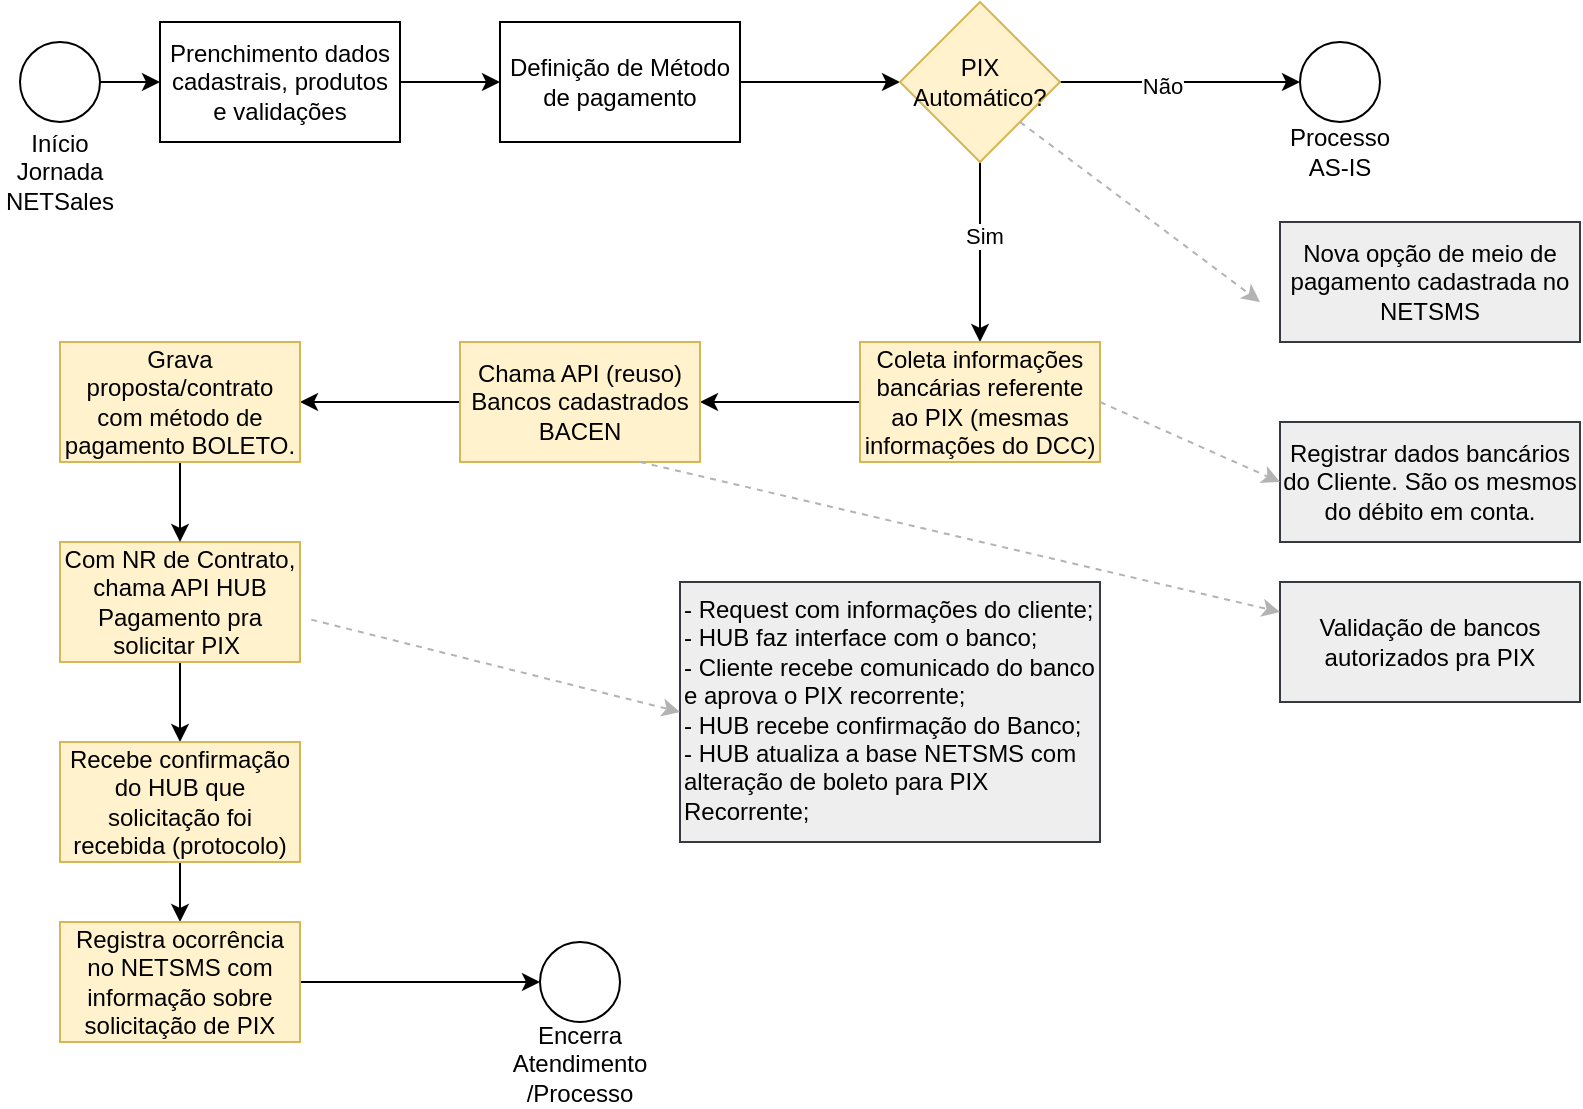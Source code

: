 <mxfile version="27.1.6" pages="2">
  <diagram name="NETSales" id="eU8foqScWneeLxpwDvI5">
    <mxGraphModel dx="1042" dy="527" grid="1" gridSize="10" guides="1" tooltips="1" connect="1" arrows="1" fold="1" page="1" pageScale="1" pageWidth="827" pageHeight="1169" math="0" shadow="0">
      <root>
        <mxCell id="0" />
        <mxCell id="1" parent="0" />
        <mxCell id="p-Vb6tkcDAvw4ic7Vn-Z-7" value="" style="edgeStyle=orthogonalEdgeStyle;rounded=0;orthogonalLoop=1;jettySize=auto;html=1;exitX=1;exitY=0.5;exitDx=0;exitDy=0;" parent="1" source="p-Vb6tkcDAvw4ic7Vn-Z-30" target="p-Vb6tkcDAvw4ic7Vn-Z-6" edge="1">
          <mxGeometry relative="1" as="geometry">
            <mxPoint x="70" y="60" as="sourcePoint" />
          </mxGeometry>
        </mxCell>
        <mxCell id="p-Vb6tkcDAvw4ic7Vn-Z-3" value="Início Jornada NETSales" style="text;html=1;align=center;verticalAlign=middle;whiteSpace=wrap;rounded=0;" parent="1" vertex="1">
          <mxGeometry x="20" y="90" width="60" height="30" as="geometry" />
        </mxCell>
        <mxCell id="p-Vb6tkcDAvw4ic7Vn-Z-9" value="" style="edgeStyle=orthogonalEdgeStyle;rounded=0;orthogonalLoop=1;jettySize=auto;html=1;" parent="1" source="p-Vb6tkcDAvw4ic7Vn-Z-6" target="p-Vb6tkcDAvw4ic7Vn-Z-8" edge="1">
          <mxGeometry relative="1" as="geometry" />
        </mxCell>
        <mxCell id="p-Vb6tkcDAvw4ic7Vn-Z-6" value="Prenchimento dados cadastrais, produtos e validações" style="whiteSpace=wrap;html=1;" parent="1" vertex="1">
          <mxGeometry x="100" y="30" width="120" height="60" as="geometry" />
        </mxCell>
        <mxCell id="p-Vb6tkcDAvw4ic7Vn-Z-11" value="" style="edgeStyle=orthogonalEdgeStyle;rounded=0;orthogonalLoop=1;jettySize=auto;html=1;" parent="1" source="p-Vb6tkcDAvw4ic7Vn-Z-8" target="p-Vb6tkcDAvw4ic7Vn-Z-10" edge="1">
          <mxGeometry relative="1" as="geometry" />
        </mxCell>
        <mxCell id="p-Vb6tkcDAvw4ic7Vn-Z-8" value="Definição de Método de pagamento" style="whiteSpace=wrap;html=1;" parent="1" vertex="1">
          <mxGeometry x="270" y="30" width="120" height="60" as="geometry" />
        </mxCell>
        <mxCell id="p-Vb6tkcDAvw4ic7Vn-Z-13" value="" style="edgeStyle=orthogonalEdgeStyle;rounded=0;orthogonalLoop=1;jettySize=auto;html=1;" parent="1" source="p-Vb6tkcDAvw4ic7Vn-Z-10" target="p-Vb6tkcDAvw4ic7Vn-Z-12" edge="1">
          <mxGeometry relative="1" as="geometry" />
        </mxCell>
        <mxCell id="p-Vb6tkcDAvw4ic7Vn-Z-14" value="Não" style="edgeLabel;html=1;align=center;verticalAlign=middle;resizable=0;points=[];" parent="p-Vb6tkcDAvw4ic7Vn-Z-13" vertex="1" connectable="0">
          <mxGeometry x="-0.16" y="-2" relative="1" as="geometry">
            <mxPoint as="offset" />
          </mxGeometry>
        </mxCell>
        <mxCell id="p-Vb6tkcDAvw4ic7Vn-Z-17" value="" style="edgeStyle=orthogonalEdgeStyle;rounded=0;orthogonalLoop=1;jettySize=auto;html=1;" parent="1" source="p-Vb6tkcDAvw4ic7Vn-Z-10" target="p-Vb6tkcDAvw4ic7Vn-Z-16" edge="1">
          <mxGeometry relative="1" as="geometry" />
        </mxCell>
        <mxCell id="p-Vb6tkcDAvw4ic7Vn-Z-18" value="Sim" style="edgeLabel;html=1;align=center;verticalAlign=middle;resizable=0;points=[];" parent="p-Vb6tkcDAvw4ic7Vn-Z-17" vertex="1" connectable="0">
          <mxGeometry x="-0.173" y="2" relative="1" as="geometry">
            <mxPoint as="offset" />
          </mxGeometry>
        </mxCell>
        <mxCell id="p-Vb6tkcDAvw4ic7Vn-Z-10" value="PIX Automático?" style="rhombus;whiteSpace=wrap;html=1;fillColor=#fff2cc;strokeColor=#d6b656;" parent="1" vertex="1">
          <mxGeometry x="470" y="20" width="80" height="80" as="geometry" />
        </mxCell>
        <mxCell id="p-Vb6tkcDAvw4ic7Vn-Z-12" value="" style="ellipse;whiteSpace=wrap;html=1;" parent="1" vertex="1">
          <mxGeometry x="670" y="40" width="40" height="40" as="geometry" />
        </mxCell>
        <mxCell id="p-Vb6tkcDAvw4ic7Vn-Z-15" value="Processo AS-IS" style="text;html=1;align=center;verticalAlign=middle;whiteSpace=wrap;rounded=0;" parent="1" vertex="1">
          <mxGeometry x="660" y="80" width="60" height="30" as="geometry" />
        </mxCell>
        <mxCell id="p-Vb6tkcDAvw4ic7Vn-Z-20" value="" style="edgeStyle=orthogonalEdgeStyle;rounded=0;orthogonalLoop=1;jettySize=auto;html=1;" parent="1" source="p-Vb6tkcDAvw4ic7Vn-Z-16" target="p-Vb6tkcDAvw4ic7Vn-Z-19" edge="1">
          <mxGeometry relative="1" as="geometry" />
        </mxCell>
        <mxCell id="p-Vb6tkcDAvw4ic7Vn-Z-16" value="Coleta informações bancárias referente ao PIX (mesmas informações do DCC)" style="whiteSpace=wrap;html=1;fillColor=#fff2cc;strokeColor=#d6b656;" parent="1" vertex="1">
          <mxGeometry x="450" y="190" width="120" height="60" as="geometry" />
        </mxCell>
        <mxCell id="_kBCWVmg7MVMXb2cKWYf-1" style="edgeStyle=orthogonalEdgeStyle;rounded=0;orthogonalLoop=1;jettySize=auto;html=1;entryX=1;entryY=0.5;entryDx=0;entryDy=0;" parent="1" source="p-Vb6tkcDAvw4ic7Vn-Z-19" target="p-Vb6tkcDAvw4ic7Vn-Z-23" edge="1">
          <mxGeometry relative="1" as="geometry" />
        </mxCell>
        <mxCell id="p-Vb6tkcDAvw4ic7Vn-Z-19" value="Chama API (reuso) Bancos cadastrados BACEN" style="whiteSpace=wrap;html=1;fillColor=#fff2cc;strokeColor=#d6b656;" parent="1" vertex="1">
          <mxGeometry x="250" y="190" width="120" height="60" as="geometry" />
        </mxCell>
        <mxCell id="_kBCWVmg7MVMXb2cKWYf-7" value="" style="edgeStyle=orthogonalEdgeStyle;rounded=0;orthogonalLoop=1;jettySize=auto;html=1;" parent="1" source="p-Vb6tkcDAvw4ic7Vn-Z-21" target="_kBCWVmg7MVMXb2cKWYf-6" edge="1">
          <mxGeometry relative="1" as="geometry" />
        </mxCell>
        <mxCell id="p-Vb6tkcDAvw4ic7Vn-Z-21" value="Com NR de Contrato, chama API HUB Pagamento pra solicitar PIX&amp;nbsp;" style="whiteSpace=wrap;html=1;fillColor=#fff2cc;strokeColor=#d6b656;" parent="1" vertex="1">
          <mxGeometry x="50" y="290" width="120" height="60" as="geometry" />
        </mxCell>
        <mxCell id="_kBCWVmg7MVMXb2cKWYf-2" style="edgeStyle=orthogonalEdgeStyle;rounded=0;orthogonalLoop=1;jettySize=auto;html=1;entryX=0.5;entryY=0;entryDx=0;entryDy=0;" parent="1" source="p-Vb6tkcDAvw4ic7Vn-Z-23" target="p-Vb6tkcDAvw4ic7Vn-Z-21" edge="1">
          <mxGeometry relative="1" as="geometry" />
        </mxCell>
        <mxCell id="p-Vb6tkcDAvw4ic7Vn-Z-23" value="Grava proposta/contrato com método de pagamento BOLETO." style="whiteSpace=wrap;html=1;fillColor=#fff2cc;strokeColor=#d6b656;" parent="1" vertex="1">
          <mxGeometry x="50" y="190" width="120" height="60" as="geometry" />
        </mxCell>
        <mxCell id="p-Vb6tkcDAvw4ic7Vn-Z-30" value="" style="ellipse;whiteSpace=wrap;html=1;" parent="1" vertex="1">
          <mxGeometry x="30" y="40" width="40" height="40" as="geometry" />
        </mxCell>
        <mxCell id="p-Vb6tkcDAvw4ic7Vn-Z-31" value="" style="endArrow=classic;html=1;rounded=0;exitX=1;exitY=1;exitDx=0;exitDy=0;dashed=1;strokeColor=#B3B3B3;" parent="1" source="p-Vb6tkcDAvw4ic7Vn-Z-10" edge="1">
          <mxGeometry width="50" height="50" relative="1" as="geometry">
            <mxPoint x="390" y="300" as="sourcePoint" />
            <mxPoint x="650" y="170" as="targetPoint" />
          </mxGeometry>
        </mxCell>
        <mxCell id="p-Vb6tkcDAvw4ic7Vn-Z-32" value="Nova opção de meio de pagamento cadastrada no NETSMS" style="text;html=1;align=center;verticalAlign=middle;whiteSpace=wrap;rounded=0;fillColor=#eeeeee;strokeColor=#36393d;" parent="1" vertex="1">
          <mxGeometry x="660" y="130" width="150" height="60" as="geometry" />
        </mxCell>
        <mxCell id="p-Vb6tkcDAvw4ic7Vn-Z-33" value="Registrar dados bancários do Cliente. São os mesmos do débito em conta." style="text;html=1;align=center;verticalAlign=middle;whiteSpace=wrap;rounded=0;fillColor=#eeeeee;strokeColor=#36393d;" parent="1" vertex="1">
          <mxGeometry x="660" y="230" width="150" height="60" as="geometry" />
        </mxCell>
        <mxCell id="p-Vb6tkcDAvw4ic7Vn-Z-36" value="Validação de bancos autorizados pra PIX" style="text;html=1;align=center;verticalAlign=middle;whiteSpace=wrap;rounded=0;fillColor=#eeeeee;strokeColor=#36393d;" parent="1" vertex="1">
          <mxGeometry x="660" y="310" width="150" height="60" as="geometry" />
        </mxCell>
        <mxCell id="p-Vb6tkcDAvw4ic7Vn-Z-37" value="" style="endArrow=classic;html=1;rounded=0;exitX=1;exitY=0.5;exitDx=0;exitDy=0;dashed=1;strokeColor=#B3B3B3;entryX=0;entryY=0.5;entryDx=0;entryDy=0;" parent="1" source="p-Vb6tkcDAvw4ic7Vn-Z-16" target="p-Vb6tkcDAvw4ic7Vn-Z-33" edge="1">
          <mxGeometry width="50" height="50" relative="1" as="geometry">
            <mxPoint x="630" y="310" as="sourcePoint" />
            <mxPoint x="750" y="400" as="targetPoint" />
          </mxGeometry>
        </mxCell>
        <mxCell id="p-Vb6tkcDAvw4ic7Vn-Z-38" value="" style="endArrow=classic;html=1;rounded=0;exitX=0.75;exitY=1;exitDx=0;exitDy=0;dashed=1;strokeColor=#B3B3B3;entryX=0;entryY=0.25;entryDx=0;entryDy=0;" parent="1" source="p-Vb6tkcDAvw4ic7Vn-Z-19" target="p-Vb6tkcDAvw4ic7Vn-Z-36" edge="1">
          <mxGeometry width="50" height="50" relative="1" as="geometry">
            <mxPoint x="320" y="290" as="sourcePoint" />
            <mxPoint x="440" y="380" as="targetPoint" />
          </mxGeometry>
        </mxCell>
        <mxCell id="p-Vb6tkcDAvw4ic7Vn-Z-39" value="- Request com informações do cliente;&lt;div&gt;- HUB faz interface com o banco;&lt;/div&gt;&lt;div&gt;- Cliente recebe comunicado do banco e aprova o PIX recorrente;&lt;/div&gt;&lt;div&gt;- HUB recebe confirmação do Banco;&lt;/div&gt;&lt;div&gt;- HUB atualiza a base NETSMS com alteração de boleto para PIX Recorrente;&amp;nbsp;&lt;/div&gt;" style="text;html=1;align=left;verticalAlign=top;whiteSpace=wrap;rounded=0;fillColor=#eeeeee;strokeColor=#36393d;glass=0;shadow=0;" parent="1" vertex="1">
          <mxGeometry x="360" y="310" width="210" height="130" as="geometry" />
        </mxCell>
        <mxCell id="p-Vb6tkcDAvw4ic7Vn-Z-40" value="" style="endArrow=classic;html=1;rounded=0;exitX=1.047;exitY=0.647;exitDx=0;exitDy=0;dashed=1;strokeColor=#B3B3B3;entryX=0;entryY=0.5;entryDx=0;entryDy=0;exitPerimeter=0;" parent="1" source="p-Vb6tkcDAvw4ic7Vn-Z-21" target="p-Vb6tkcDAvw4ic7Vn-Z-39" edge="1">
          <mxGeometry width="50" height="50" relative="1" as="geometry">
            <mxPoint x="450" y="300" as="sourcePoint" />
            <mxPoint x="830" y="375" as="targetPoint" />
          </mxGeometry>
        </mxCell>
        <mxCell id="_kBCWVmg7MVMXb2cKWYf-3" value="" style="group" parent="1" vertex="1" connectable="0">
          <mxGeometry x="280" y="490" width="60" height="70" as="geometry" />
        </mxCell>
        <mxCell id="p-Vb6tkcDAvw4ic7Vn-Z-27" value="" style="ellipse;whiteSpace=wrap;html=1;" parent="_kBCWVmg7MVMXb2cKWYf-3" vertex="1">
          <mxGeometry x="10" width="40" height="40" as="geometry" />
        </mxCell>
        <mxCell id="p-Vb6tkcDAvw4ic7Vn-Z-28" value="Encerra Atendimento /Processo" style="text;html=1;align=center;verticalAlign=middle;whiteSpace=wrap;rounded=0;" parent="_kBCWVmg7MVMXb2cKWYf-3" vertex="1">
          <mxGeometry y="46" width="60" height="30" as="geometry" />
        </mxCell>
        <mxCell id="_kBCWVmg7MVMXb2cKWYf-9" value="" style="edgeStyle=orthogonalEdgeStyle;rounded=0;orthogonalLoop=1;jettySize=auto;html=1;" parent="1" source="_kBCWVmg7MVMXb2cKWYf-6" target="_kBCWVmg7MVMXb2cKWYf-8" edge="1">
          <mxGeometry relative="1" as="geometry" />
        </mxCell>
        <mxCell id="_kBCWVmg7MVMXb2cKWYf-6" value="Recebe confirmação do HUB que solicitação foi recebida (protocolo)" style="whiteSpace=wrap;html=1;fillColor=#fff2cc;strokeColor=#d6b656;" parent="1" vertex="1">
          <mxGeometry x="50" y="390" width="120" height="60" as="geometry" />
        </mxCell>
        <mxCell id="_kBCWVmg7MVMXb2cKWYf-10" style="edgeStyle=orthogonalEdgeStyle;rounded=0;orthogonalLoop=1;jettySize=auto;html=1;entryX=0;entryY=0.5;entryDx=0;entryDy=0;" parent="1" source="_kBCWVmg7MVMXb2cKWYf-8" target="p-Vb6tkcDAvw4ic7Vn-Z-27" edge="1">
          <mxGeometry relative="1" as="geometry" />
        </mxCell>
        <mxCell id="_kBCWVmg7MVMXb2cKWYf-8" value="Registra ocorrência no NETSMS com informação sobre solicitação de PIX" style="whiteSpace=wrap;html=1;fillColor=#fff2cc;strokeColor=#d6b656;" parent="1" vertex="1">
          <mxGeometry x="50" y="480" width="120" height="60" as="geometry" />
        </mxCell>
      </root>
    </mxGraphModel>
  </diagram>
  <diagram name="NETSMS" id="cCGGk8m4sFj853-ocGFU">
    <mxGraphModel dx="1042" dy="527" grid="1" gridSize="10" guides="1" tooltips="1" connect="1" arrows="1" fold="1" page="1" pageScale="1" pageWidth="827" pageHeight="1169" math="0" shadow="0">
      <root>
        <mxCell id="DJBBU9K6EYR6mXCmILdO-0" />
        <mxCell id="DJBBU9K6EYR6mXCmILdO-1" parent="DJBBU9K6EYR6mXCmILdO-0" />
        <mxCell id="DJBBU9K6EYR6mXCmILdO-2" value="" style="edgeStyle=orthogonalEdgeStyle;rounded=0;orthogonalLoop=1;jettySize=auto;html=1;exitX=1;exitY=0.5;exitDx=0;exitDy=0;" edge="1" parent="DJBBU9K6EYR6mXCmILdO-1" source="DJBBU9K6EYR6mXCmILdO-23" target="DJBBU9K6EYR6mXCmILdO-5">
          <mxGeometry relative="1" as="geometry">
            <mxPoint x="70" y="60" as="sourcePoint" />
          </mxGeometry>
        </mxCell>
        <mxCell id="DJBBU9K6EYR6mXCmILdO-3" value="Início Jornada Atendimento Mudança Método de Pagamento" style="text;html=1;align=center;verticalAlign=middle;whiteSpace=wrap;rounded=0;" vertex="1" parent="DJBBU9K6EYR6mXCmILdO-1">
          <mxGeometry x="20" y="110" width="60" height="30" as="geometry" />
        </mxCell>
        <mxCell id="DJBBU9K6EYR6mXCmILdO-4" value="" style="edgeStyle=orthogonalEdgeStyle;rounded=0;orthogonalLoop=1;jettySize=auto;html=1;" edge="1" parent="DJBBU9K6EYR6mXCmILdO-1" source="DJBBU9K6EYR6mXCmILdO-5" target="DJBBU9K6EYR6mXCmILdO-7">
          <mxGeometry relative="1" as="geometry" />
        </mxCell>
        <mxCell id="DJBBU9K6EYR6mXCmILdO-5" value="Identificação Cliente/Contrato" style="whiteSpace=wrap;html=1;" vertex="1" parent="DJBBU9K6EYR6mXCmILdO-1">
          <mxGeometry x="100" y="30" width="120" height="60" as="geometry" />
        </mxCell>
        <mxCell id="DJBBU9K6EYR6mXCmILdO-6" value="" style="edgeStyle=orthogonalEdgeStyle;rounded=0;orthogonalLoop=1;jettySize=auto;html=1;" edge="1" parent="DJBBU9K6EYR6mXCmILdO-1" source="DJBBU9K6EYR6mXCmILdO-7" target="DJBBU9K6EYR6mXCmILdO-12">
          <mxGeometry relative="1" as="geometry" />
        </mxCell>
        <mxCell id="DJBBU9K6EYR6mXCmILdO-7" value="Tela de Método de pagamento" style="whiteSpace=wrap;html=1;" vertex="1" parent="DJBBU9K6EYR6mXCmILdO-1">
          <mxGeometry x="249" y="30" width="120" height="60" as="geometry" />
        </mxCell>
        <mxCell id="Xfqibo_xOECVyTAig-UP-2" value="" style="edgeStyle=orthogonalEdgeStyle;rounded=0;orthogonalLoop=1;jettySize=auto;html=1;" edge="1" parent="DJBBU9K6EYR6mXCmILdO-1" source="DJBBU9K6EYR6mXCmILdO-12" target="Xfqibo_xOECVyTAig-UP-1">
          <mxGeometry relative="1" as="geometry" />
        </mxCell>
        <mxCell id="Xfqibo_xOECVyTAig-UP-3" value="Não" style="edgeLabel;html=1;align=center;verticalAlign=middle;resizable=0;points=[];" vertex="1" connectable="0" parent="Xfqibo_xOECVyTAig-UP-2">
          <mxGeometry x="-0.025" y="-1" relative="1" as="geometry">
            <mxPoint as="offset" />
          </mxGeometry>
        </mxCell>
        <mxCell id="Xfqibo_xOECVyTAig-UP-7" style="edgeStyle=orthogonalEdgeStyle;rounded=0;orthogonalLoop=1;jettySize=auto;html=1;entryX=0.5;entryY=0;entryDx=0;entryDy=0;" edge="1" parent="DJBBU9K6EYR6mXCmILdO-1" source="DJBBU9K6EYR6mXCmILdO-12" target="Xfqibo_xOECVyTAig-UP-24">
          <mxGeometry relative="1" as="geometry" />
        </mxCell>
        <mxCell id="Xfqibo_xOECVyTAig-UP-8" value="Sim" style="edgeLabel;html=1;align=center;verticalAlign=middle;resizable=0;points=[];" vertex="1" connectable="0" parent="Xfqibo_xOECVyTAig-UP-7">
          <mxGeometry x="-0.074" relative="1" as="geometry">
            <mxPoint as="offset" />
          </mxGeometry>
        </mxCell>
        <mxCell id="DJBBU9K6EYR6mXCmILdO-12" value="É PIX Atualmente?" style="rhombus;whiteSpace=wrap;html=1;fillColor=#fff2cc;strokeColor=#d6b656;" vertex="1" parent="DJBBU9K6EYR6mXCmILdO-1">
          <mxGeometry x="414" y="20" width="80" height="80" as="geometry" />
        </mxCell>
        <mxCell id="DJBBU9K6EYR6mXCmILdO-13" value="" style="ellipse;whiteSpace=wrap;html=1;" vertex="1" parent="DJBBU9K6EYR6mXCmILdO-1">
          <mxGeometry x="580" y="150" width="40" height="40" as="geometry" />
        </mxCell>
        <mxCell id="DJBBU9K6EYR6mXCmILdO-14" value="Processo AS-IS" style="text;html=1;align=center;verticalAlign=middle;whiteSpace=wrap;rounded=0;" vertex="1" parent="DJBBU9K6EYR6mXCmILdO-1">
          <mxGeometry x="570" y="190" width="60" height="30" as="geometry" />
        </mxCell>
        <mxCell id="DJBBU9K6EYR6mXCmILdO-15" value="" style="edgeStyle=orthogonalEdgeStyle;rounded=0;orthogonalLoop=1;jettySize=auto;html=1;" edge="1" parent="DJBBU9K6EYR6mXCmILdO-1" source="DJBBU9K6EYR6mXCmILdO-16" target="DJBBU9K6EYR6mXCmILdO-18">
          <mxGeometry relative="1" as="geometry" />
        </mxCell>
        <mxCell id="DJBBU9K6EYR6mXCmILdO-16" value="Coleta informações bancárias referente ao PIX (mesmas informações do DCC)" style="whiteSpace=wrap;html=1;fillColor=#fff2cc;strokeColor=#d6b656;" vertex="1" parent="DJBBU9K6EYR6mXCmILdO-1">
          <mxGeometry x="449" y="550" width="120" height="60" as="geometry" />
        </mxCell>
        <mxCell id="DJBBU9K6EYR6mXCmILdO-17" style="edgeStyle=orthogonalEdgeStyle;rounded=0;orthogonalLoop=1;jettySize=auto;html=1;entryX=1;entryY=0.5;entryDx=0;entryDy=0;" edge="1" parent="DJBBU9K6EYR6mXCmILdO-1" source="DJBBU9K6EYR6mXCmILdO-18" target="DJBBU9K6EYR6mXCmILdO-22">
          <mxGeometry relative="1" as="geometry" />
        </mxCell>
        <mxCell id="DJBBU9K6EYR6mXCmILdO-18" value="Chama API (reuso) Bancos cadastrados BACEN" style="whiteSpace=wrap;html=1;fillColor=#fff2cc;strokeColor=#d6b656;" vertex="1" parent="DJBBU9K6EYR6mXCmILdO-1">
          <mxGeometry x="249" y="550" width="120" height="60" as="geometry" />
        </mxCell>
        <mxCell id="DJBBU9K6EYR6mXCmILdO-19" value="" style="edgeStyle=orthogonalEdgeStyle;rounded=0;orthogonalLoop=1;jettySize=auto;html=1;" edge="1" parent="DJBBU9K6EYR6mXCmILdO-1" source="DJBBU9K6EYR6mXCmILdO-20" target="DJBBU9K6EYR6mXCmILdO-36">
          <mxGeometry relative="1" as="geometry" />
        </mxCell>
        <mxCell id="DJBBU9K6EYR6mXCmILdO-20" value="Com NR de Contrato, chama API HUB Pagamento pra solicitar PIX&amp;nbsp;" style="whiteSpace=wrap;html=1;fillColor=#fff2cc;strokeColor=#d6b656;" vertex="1" parent="DJBBU9K6EYR6mXCmILdO-1">
          <mxGeometry x="49" y="650" width="120" height="60" as="geometry" />
        </mxCell>
        <mxCell id="DJBBU9K6EYR6mXCmILdO-21" style="edgeStyle=orthogonalEdgeStyle;rounded=0;orthogonalLoop=1;jettySize=auto;html=1;entryX=0.5;entryY=0;entryDx=0;entryDy=0;" edge="1" parent="DJBBU9K6EYR6mXCmILdO-1" source="DJBBU9K6EYR6mXCmILdO-22" target="DJBBU9K6EYR6mXCmILdO-20">
          <mxGeometry relative="1" as="geometry" />
        </mxCell>
        <mxCell id="DJBBU9K6EYR6mXCmILdO-22" value="Grava proposta/contrato com método de pagamento BOLETO." style="whiteSpace=wrap;html=1;fillColor=#fff2cc;strokeColor=#d6b656;" vertex="1" parent="DJBBU9K6EYR6mXCmILdO-1">
          <mxGeometry x="49" y="550" width="120" height="60" as="geometry" />
        </mxCell>
        <mxCell id="DJBBU9K6EYR6mXCmILdO-23" value="" style="ellipse;whiteSpace=wrap;html=1;" vertex="1" parent="DJBBU9K6EYR6mXCmILdO-1">
          <mxGeometry x="30" y="40" width="40" height="40" as="geometry" />
        </mxCell>
        <mxCell id="DJBBU9K6EYR6mXCmILdO-25" value="Nova opção de meio de pagamento cadastrada no NETSMS" style="text;html=1;align=center;verticalAlign=middle;whiteSpace=wrap;rounded=0;fillColor=#eeeeee;strokeColor=#36393d;" vertex="1" parent="DJBBU9K6EYR6mXCmILdO-1">
          <mxGeometry x="659" y="490" width="150" height="60" as="geometry" />
        </mxCell>
        <mxCell id="DJBBU9K6EYR6mXCmILdO-26" value="Registrar dados bancários do Cliente. São os mesmos do débito em conta." style="text;html=1;align=center;verticalAlign=middle;whiteSpace=wrap;rounded=0;fillColor=#eeeeee;strokeColor=#36393d;" vertex="1" parent="DJBBU9K6EYR6mXCmILdO-1">
          <mxGeometry x="659" y="590" width="150" height="60" as="geometry" />
        </mxCell>
        <mxCell id="DJBBU9K6EYR6mXCmILdO-27" value="Validação de bancos autorizados pra PIX" style="text;html=1;align=center;verticalAlign=middle;whiteSpace=wrap;rounded=0;fillColor=#eeeeee;strokeColor=#36393d;" vertex="1" parent="DJBBU9K6EYR6mXCmILdO-1">
          <mxGeometry x="659" y="670" width="150" height="60" as="geometry" />
        </mxCell>
        <mxCell id="DJBBU9K6EYR6mXCmILdO-28" value="" style="endArrow=classic;html=1;rounded=0;exitX=1;exitY=0.5;exitDx=0;exitDy=0;dashed=1;strokeColor=#B3B3B3;entryX=0;entryY=0.5;entryDx=0;entryDy=0;" edge="1" parent="DJBBU9K6EYR6mXCmILdO-1" source="DJBBU9K6EYR6mXCmILdO-16" target="DJBBU9K6EYR6mXCmILdO-26">
          <mxGeometry width="50" height="50" relative="1" as="geometry">
            <mxPoint x="629" y="670" as="sourcePoint" />
            <mxPoint x="749" y="760" as="targetPoint" />
          </mxGeometry>
        </mxCell>
        <mxCell id="DJBBU9K6EYR6mXCmILdO-29" value="" style="endArrow=classic;html=1;rounded=0;exitX=0.75;exitY=1;exitDx=0;exitDy=0;dashed=1;strokeColor=#B3B3B3;entryX=0;entryY=0.25;entryDx=0;entryDy=0;" edge="1" parent="DJBBU9K6EYR6mXCmILdO-1" source="DJBBU9K6EYR6mXCmILdO-18" target="DJBBU9K6EYR6mXCmILdO-27">
          <mxGeometry width="50" height="50" relative="1" as="geometry">
            <mxPoint x="319" y="650" as="sourcePoint" />
            <mxPoint x="439" y="740" as="targetPoint" />
          </mxGeometry>
        </mxCell>
        <mxCell id="DJBBU9K6EYR6mXCmILdO-30" value="- Request com informações do cliente;&lt;div&gt;- HUB faz interface com o banco;&lt;/div&gt;&lt;div&gt;- Cliente recebe comunicado do banco e aprova o PIX recorrente;&lt;/div&gt;&lt;div&gt;- HUB recebe confirmação do Banco;&lt;/div&gt;&lt;div&gt;- HUB atualiza a base NETSMS com alteração de boleto para PIX Recorrente;&amp;nbsp;&lt;/div&gt;" style="text;html=1;align=left;verticalAlign=top;whiteSpace=wrap;rounded=0;fillColor=#eeeeee;strokeColor=#36393d;glass=0;shadow=0;" vertex="1" parent="DJBBU9K6EYR6mXCmILdO-1">
          <mxGeometry x="359" y="670" width="210" height="130" as="geometry" />
        </mxCell>
        <mxCell id="DJBBU9K6EYR6mXCmILdO-31" value="" style="endArrow=classic;html=1;rounded=0;exitX=1.047;exitY=0.647;exitDx=0;exitDy=0;dashed=1;strokeColor=#B3B3B3;entryX=0;entryY=0.5;entryDx=0;entryDy=0;exitPerimeter=0;" edge="1" parent="DJBBU9K6EYR6mXCmILdO-1" source="DJBBU9K6EYR6mXCmILdO-20" target="DJBBU9K6EYR6mXCmILdO-30">
          <mxGeometry width="50" height="50" relative="1" as="geometry">
            <mxPoint x="449" y="660" as="sourcePoint" />
            <mxPoint x="829" y="735" as="targetPoint" />
          </mxGeometry>
        </mxCell>
        <mxCell id="DJBBU9K6EYR6mXCmILdO-32" value="" style="group" vertex="1" connectable="0" parent="DJBBU9K6EYR6mXCmILdO-1">
          <mxGeometry x="279" y="850" width="60" height="70" as="geometry" />
        </mxCell>
        <mxCell id="DJBBU9K6EYR6mXCmILdO-33" value="" style="ellipse;whiteSpace=wrap;html=1;" vertex="1" parent="DJBBU9K6EYR6mXCmILdO-32">
          <mxGeometry x="10" width="40" height="40" as="geometry" />
        </mxCell>
        <mxCell id="DJBBU9K6EYR6mXCmILdO-34" value="Encerra Atendimento /Processo" style="text;html=1;align=center;verticalAlign=middle;whiteSpace=wrap;rounded=0;" vertex="1" parent="DJBBU9K6EYR6mXCmILdO-32">
          <mxGeometry y="46" width="60" height="30" as="geometry" />
        </mxCell>
        <mxCell id="DJBBU9K6EYR6mXCmILdO-35" value="" style="edgeStyle=orthogonalEdgeStyle;rounded=0;orthogonalLoop=1;jettySize=auto;html=1;" edge="1" parent="DJBBU9K6EYR6mXCmILdO-1" source="DJBBU9K6EYR6mXCmILdO-36" target="DJBBU9K6EYR6mXCmILdO-38">
          <mxGeometry relative="1" as="geometry" />
        </mxCell>
        <mxCell id="DJBBU9K6EYR6mXCmILdO-36" value="Recebe confirmação do HUB que solicitação foi recebida (protocolo)" style="whiteSpace=wrap;html=1;fillColor=#fff2cc;strokeColor=#d6b656;" vertex="1" parent="DJBBU9K6EYR6mXCmILdO-1">
          <mxGeometry x="49" y="750" width="120" height="60" as="geometry" />
        </mxCell>
        <mxCell id="DJBBU9K6EYR6mXCmILdO-37" style="edgeStyle=orthogonalEdgeStyle;rounded=0;orthogonalLoop=1;jettySize=auto;html=1;entryX=0;entryY=0.5;entryDx=0;entryDy=0;" edge="1" parent="DJBBU9K6EYR6mXCmILdO-1" source="DJBBU9K6EYR6mXCmILdO-38" target="DJBBU9K6EYR6mXCmILdO-33">
          <mxGeometry relative="1" as="geometry" />
        </mxCell>
        <mxCell id="DJBBU9K6EYR6mXCmILdO-38" value="Registra ocorrência no NETSMS com informação sobre solicitação de PIX" style="whiteSpace=wrap;html=1;fillColor=#fff2cc;strokeColor=#d6b656;" vertex="1" parent="DJBBU9K6EYR6mXCmILdO-1">
          <mxGeometry x="49" y="840" width="120" height="60" as="geometry" />
        </mxCell>
        <mxCell id="Xfqibo_xOECVyTAig-UP-4" style="edgeStyle=orthogonalEdgeStyle;rounded=0;orthogonalLoop=1;jettySize=auto;html=1;entryX=0.5;entryY=0;entryDx=0;entryDy=0;exitX=0.5;exitY=1;exitDx=0;exitDy=0;" edge="1" parent="DJBBU9K6EYR6mXCmILdO-1" source="Xfqibo_xOECVyTAig-UP-1" target="DJBBU9K6EYR6mXCmILdO-13">
          <mxGeometry relative="1" as="geometry" />
        </mxCell>
        <mxCell id="Xfqibo_xOECVyTAig-UP-5" value="Não" style="edgeLabel;html=1;align=center;verticalAlign=middle;resizable=0;points=[];" vertex="1" connectable="0" parent="Xfqibo_xOECVyTAig-UP-4">
          <mxGeometry x="-0.067" y="1" relative="1" as="geometry">
            <mxPoint as="offset" />
          </mxGeometry>
        </mxCell>
        <mxCell id="Xfqibo_xOECVyTAig-UP-19" style="edgeStyle=orthogonalEdgeStyle;rounded=0;orthogonalLoop=1;jettySize=auto;html=1;entryX=0.5;entryY=0;entryDx=0;entryDy=0;" edge="1" parent="DJBBU9K6EYR6mXCmILdO-1" source="Xfqibo_xOECVyTAig-UP-1" target="Xfqibo_xOECVyTAig-UP-18">
          <mxGeometry relative="1" as="geometry" />
        </mxCell>
        <mxCell id="Xfqibo_xOECVyTAig-UP-20" value="Sim" style="edgeLabel;html=1;align=center;verticalAlign=middle;resizable=0;points=[];" vertex="1" connectable="0" parent="Xfqibo_xOECVyTAig-UP-19">
          <mxGeometry x="-0.437" relative="1" as="geometry">
            <mxPoint as="offset" />
          </mxGeometry>
        </mxCell>
        <mxCell id="Xfqibo_xOECVyTAig-UP-1" value="Vai Mudar&amp;nbsp;&lt;div&gt;pra PIX?&lt;/div&gt;" style="rhombus;whiteSpace=wrap;html=1;fillColor=#fff2cc;strokeColor=#d6b656;" vertex="1" parent="DJBBU9K6EYR6mXCmILdO-1">
          <mxGeometry x="560" y="20" width="80" height="80" as="geometry" />
        </mxCell>
        <mxCell id="Xfqibo_xOECVyTAig-UP-26" style="edgeStyle=orthogonalEdgeStyle;rounded=0;orthogonalLoop=1;jettySize=auto;html=1;entryX=0.5;entryY=0;entryDx=0;entryDy=0;" edge="1" parent="DJBBU9K6EYR6mXCmILdO-1" source="Xfqibo_xOECVyTAig-UP-6" target="Xfqibo_xOECVyTAig-UP-9">
          <mxGeometry relative="1" as="geometry" />
        </mxCell>
        <mxCell id="Xfqibo_xOECVyTAig-UP-6" value="Chama API de Checkout do HUB de Pagamento" style="whiteSpace=wrap;html=1;fillColor=#fff2cc;strokeColor=#d6b656;" vertex="1" parent="DJBBU9K6EYR6mXCmILdO-1">
          <mxGeometry x="394" y="250" width="120" height="60" as="geometry" />
        </mxCell>
        <mxCell id="Xfqibo_xOECVyTAig-UP-12" style="edgeStyle=orthogonalEdgeStyle;rounded=0;orthogonalLoop=1;jettySize=auto;html=1;entryX=1;entryY=0.5;entryDx=0;entryDy=0;" edge="1" parent="DJBBU9K6EYR6mXCmILdO-1" source="Xfqibo_xOECVyTAig-UP-9" target="Xfqibo_xOECVyTAig-UP-11">
          <mxGeometry relative="1" as="geometry" />
        </mxCell>
        <mxCell id="Xfqibo_xOECVyTAig-UP-9" value="Recebe confirmação do HUB que solicitação foi recebida (protocolo)" style="whiteSpace=wrap;html=1;fillColor=#fff2cc;strokeColor=#d6b656;" vertex="1" parent="DJBBU9K6EYR6mXCmILdO-1">
          <mxGeometry x="394" y="360" width="120" height="60" as="geometry" />
        </mxCell>
        <mxCell id="Xfqibo_xOECVyTAig-UP-16" style="edgeStyle=orthogonalEdgeStyle;rounded=0;orthogonalLoop=1;jettySize=auto;html=1;entryX=1;entryY=0.5;entryDx=0;entryDy=0;" edge="1" parent="DJBBU9K6EYR6mXCmILdO-1" source="Xfqibo_xOECVyTAig-UP-11" target="Xfqibo_xOECVyTAig-UP-14">
          <mxGeometry relative="1" as="geometry" />
        </mxCell>
        <mxCell id="Xfqibo_xOECVyTAig-UP-11" value="Registra ocorrência no NETSMS com informação sobre solicitação de PIX" style="whiteSpace=wrap;html=1;fillColor=#fff2cc;strokeColor=#d6b656;" vertex="1" parent="DJBBU9K6EYR6mXCmILdO-1">
          <mxGeometry x="208" y="360" width="120" height="60" as="geometry" />
        </mxCell>
        <mxCell id="Xfqibo_xOECVyTAig-UP-13" value="" style="group" vertex="1" connectable="0" parent="DJBBU9K6EYR6mXCmILdO-1">
          <mxGeometry x="84" y="370" width="60" height="70" as="geometry" />
        </mxCell>
        <mxCell id="Xfqibo_xOECVyTAig-UP-14" value="" style="ellipse;whiteSpace=wrap;html=1;" vertex="1" parent="Xfqibo_xOECVyTAig-UP-13">
          <mxGeometry x="10" width="40" height="40" as="geometry" />
        </mxCell>
        <mxCell id="Xfqibo_xOECVyTAig-UP-15" value="Encerra Atendimento /Processo" style="text;html=1;align=center;verticalAlign=middle;whiteSpace=wrap;rounded=0;" vertex="1" parent="Xfqibo_xOECVyTAig-UP-13">
          <mxGeometry y="46" width="60" height="30" as="geometry" />
        </mxCell>
        <mxCell id="Xfqibo_xOECVyTAig-UP-23" value="" style="edgeStyle=orthogonalEdgeStyle;rounded=0;orthogonalLoop=1;jettySize=auto;html=1;entryX=1;entryY=0.5;entryDx=0;entryDy=0;exitX=0.5;exitY=1;exitDx=0;exitDy=0;" edge="1" parent="DJBBU9K6EYR6mXCmILdO-1" source="Xfqibo_xOECVyTAig-UP-18" target="Xfqibo_xOECVyTAig-UP-9">
          <mxGeometry relative="1" as="geometry">
            <mxPoint x="749" y="270" as="targetPoint" />
          </mxGeometry>
        </mxCell>
        <mxCell id="Xfqibo_xOECVyTAig-UP-18" value="Chama API de Checkin do HUB de Pagamento" style="whiteSpace=wrap;html=1;fillColor=#fff2cc;strokeColor=#d6b656;" vertex="1" parent="DJBBU9K6EYR6mXCmILdO-1">
          <mxGeometry x="689" y="150" width="120" height="60" as="geometry" />
        </mxCell>
        <mxCell id="Xfqibo_xOECVyTAig-UP-27" style="edgeStyle=orthogonalEdgeStyle;rounded=0;orthogonalLoop=1;jettySize=auto;html=1;entryX=0.5;entryY=0;entryDx=0;entryDy=0;" edge="1" parent="DJBBU9K6EYR6mXCmILdO-1" source="Xfqibo_xOECVyTAig-UP-24" target="Xfqibo_xOECVyTAig-UP-6">
          <mxGeometry relative="1" as="geometry" />
        </mxCell>
        <mxCell id="Xfqibo_xOECVyTAig-UP-24" value="Altera método na base NETSMS de PIX pra outro método" style="whiteSpace=wrap;html=1;fillColor=#fff2cc;strokeColor=#d6b656;" vertex="1" parent="DJBBU9K6EYR6mXCmILdO-1">
          <mxGeometry x="394" y="150" width="120" height="60" as="geometry" />
        </mxCell>
      </root>
    </mxGraphModel>
  </diagram>
</mxfile>
